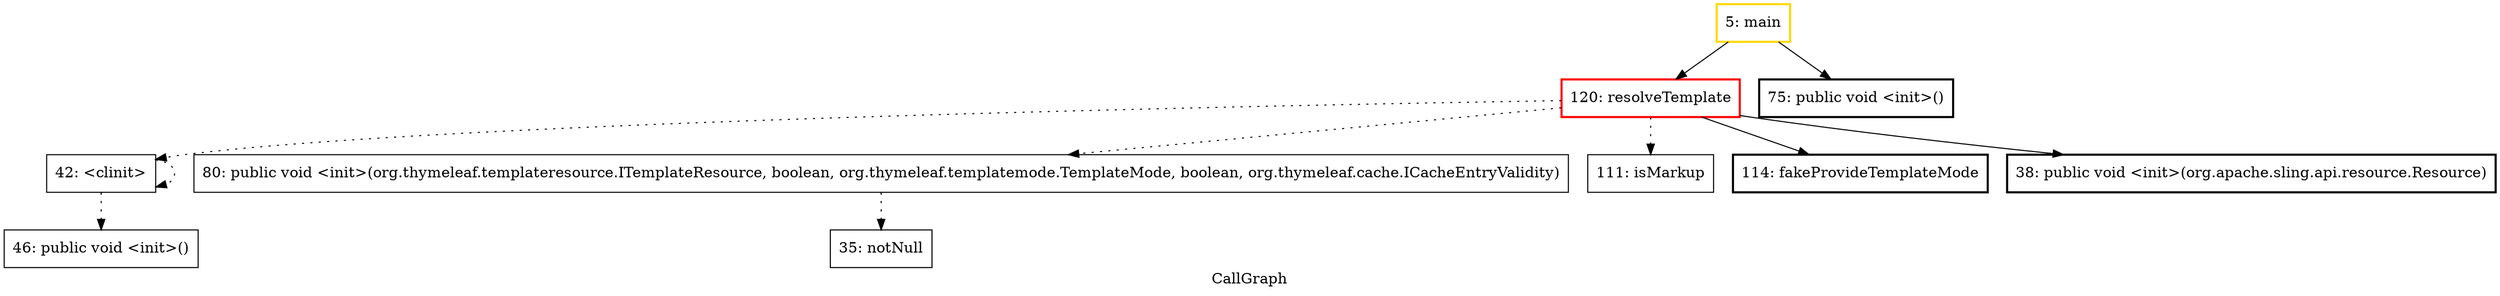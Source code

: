 digraph "CallGraph" {
    label="CallGraph";
node [shape=box];
"5: main" [color=gold] [style=bold]
"120: resolveTemplate" [color=red] [style=bold]
"75: public void <init>()" [style=bold]
"42: <clinit>"
"80: public void <init>(org.thymeleaf.templateresource.ITemplateResource, boolean, org.thymeleaf.templatemode.TemplateMode, boolean, org.thymeleaf.cache.ICacheEntryValidity)"
"111: isMarkup"
"114: fakeProvideTemplateMode" [style=bold]
"38: public void <init>(org.apache.sling.api.resource.Resource)" [style=bold]
"46: public void <init>()"
"35: notNull"
"5: main"->"75: public void <init>()";

"5: main"->"120: resolveTemplate";

"120: resolveTemplate"->"42: <clinit>" [style=dotted];

"120: resolveTemplate"->"80: public void <init>(org.thymeleaf.templateresource.ITemplateResource, boolean, org.thymeleaf.templatemode.TemplateMode, boolean, org.thymeleaf.cache.ICacheEntryValidity)" [style=dotted];

"120: resolveTemplate"->"111: isMarkup" [style=dotted];

"120: resolveTemplate"->"114: fakeProvideTemplateMode";

"120: resolveTemplate"->"38: public void <init>(org.apache.sling.api.resource.Resource)";

"42: <clinit>"->"42: <clinit>" [style=dotted];

"42: <clinit>"->"46: public void <init>()" [style=dotted];

"80: public void <init>(org.thymeleaf.templateresource.ITemplateResource, boolean, org.thymeleaf.templatemode.TemplateMode, boolean, org.thymeleaf.cache.ICacheEntryValidity)"->"35: notNull" [style=dotted];

}